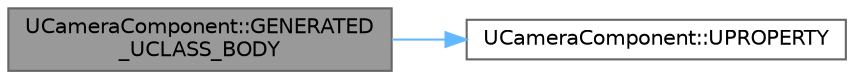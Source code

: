 digraph "UCameraComponent::GENERATED_UCLASS_BODY"
{
 // INTERACTIVE_SVG=YES
 // LATEX_PDF_SIZE
  bgcolor="transparent";
  edge [fontname=Helvetica,fontsize=10,labelfontname=Helvetica,labelfontsize=10];
  node [fontname=Helvetica,fontsize=10,shape=box,height=0.2,width=0.4];
  rankdir="LR";
  Node1 [id="Node000001",label="UCameraComponent::GENERATED\l_UCLASS_BODY",height=0.2,width=0.4,color="gray40", fillcolor="grey60", style="filled", fontcolor="black",tooltip="The horizontal field of view (in degrees) in perspective mode (ignored in Orthographic mode)"];
  Node1 -> Node2 [id="edge1_Node000001_Node000002",color="steelblue1",style="solid",tooltip=" "];
  Node2 [id="Node000002",label="UCameraComponent::UPROPERTY",height=0.2,width=0.4,color="grey40", fillcolor="white", style="filled",URL="$d4/d4b/classUCameraComponent.html#a83ff85b51849fdfb62ae80daf7932b40",tooltip="The horizontal field of view (in degrees) used for primitives tagged as \"IsFirstPerson\"."];
}
